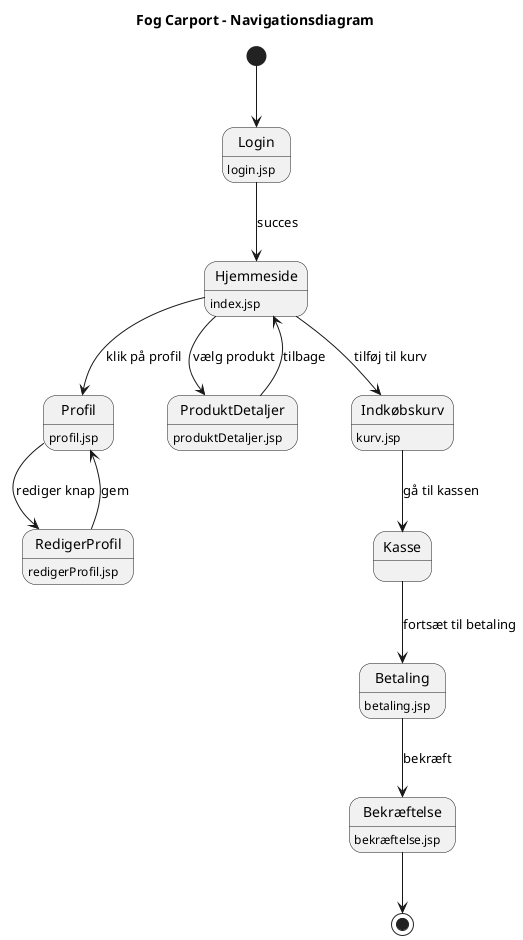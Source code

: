 @startuml
title Fog Carport - Navigationsdiagram

[*] --> Login
Login --> Hjemmeside : succes
Login : login.jsp
Hjemmeside : index.jsp
Hjemmeside --> Profil : klik på profil
Profil --> RedigerProfil : rediger knap
Profil : profil.jsp
RedigerProfil : redigerProfil.jsp
RedigerProfil --> Profil : gem
Hjemmeside --> ProduktDetaljer : vælg produkt
ProduktDetaljer --> Hjemmeside : tilbage
ProduktDetaljer : produktDetaljer.jsp

Hjemmeside --> Indkøbskurv : tilføj til kurv
Indkøbskurv --> Kasse : gå til kassen
Indkøbskurv : kurv.jsp
Kasse --> Betaling : fortsæt til betaling
Betaling --> Bekræftelse : bekræft
Betaling : betaling.jsp
Bekræftelse --> [*]
Bekræftelse : bekræftelse.jsp

@enduml